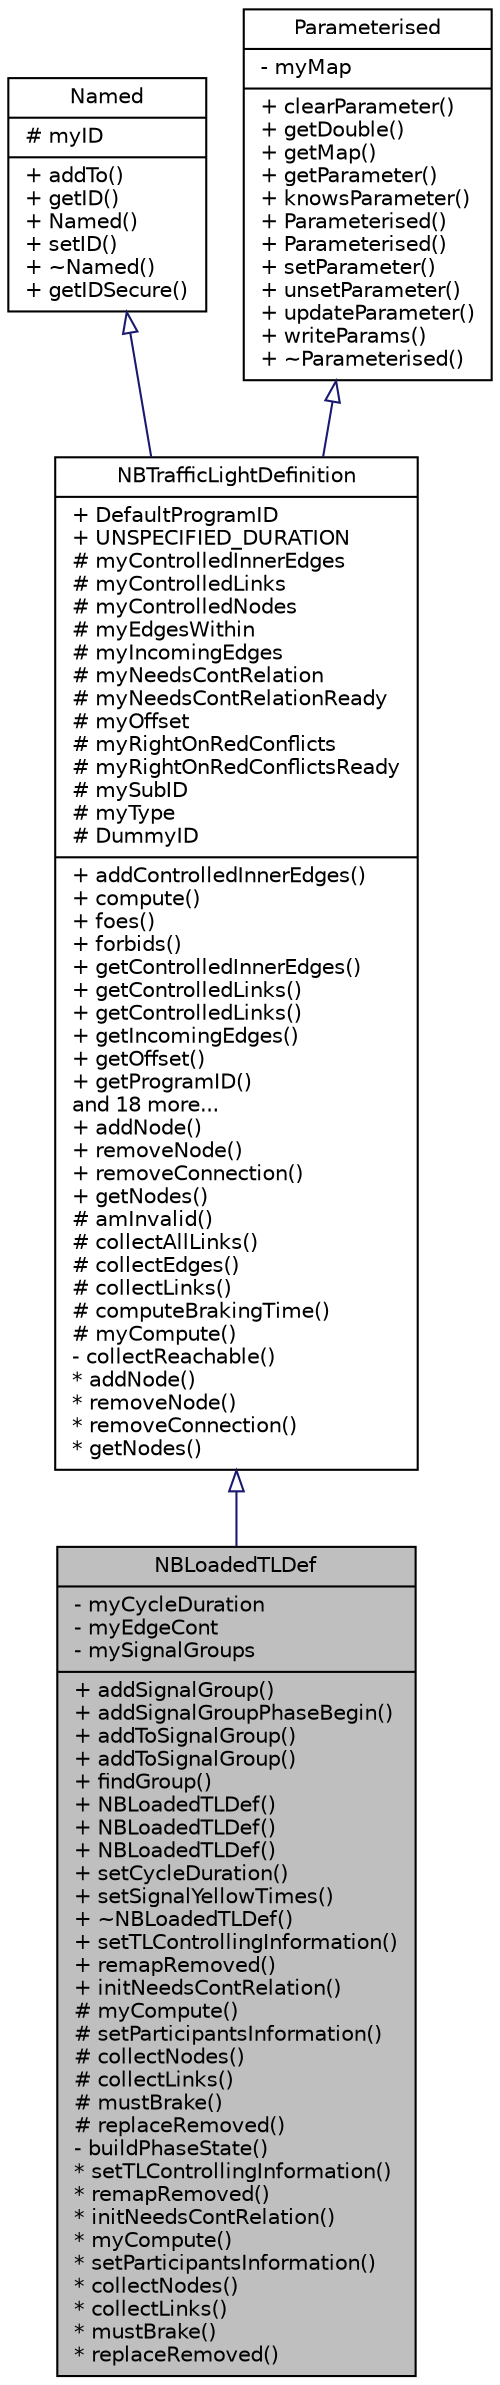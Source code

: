 digraph "NBLoadedTLDef"
{
  edge [fontname="Helvetica",fontsize="10",labelfontname="Helvetica",labelfontsize="10"];
  node [fontname="Helvetica",fontsize="10",shape=record];
  Node0 [label="{NBLoadedTLDef\n|- myCycleDuration\l- myEdgeCont\l- mySignalGroups\l|+ addSignalGroup()\l+ addSignalGroupPhaseBegin()\l+ addToSignalGroup()\l+ addToSignalGroup()\l+ findGroup()\l+ NBLoadedTLDef()\l+ NBLoadedTLDef()\l+ NBLoadedTLDef()\l+ setCycleDuration()\l+ setSignalYellowTimes()\l+ ~NBLoadedTLDef()\l+ setTLControllingInformation()\l+ remapRemoved()\l+ initNeedsContRelation()\l# myCompute()\l# setParticipantsInformation()\l# collectNodes()\l# collectLinks()\l# mustBrake()\l# replaceRemoved()\l- buildPhaseState()\l* setTLControllingInformation()\l* remapRemoved()\l* initNeedsContRelation()\l* myCompute()\l* setParticipantsInformation()\l* collectNodes()\l* collectLinks()\l* mustBrake()\l* replaceRemoved()\l}",height=0.2,width=0.4,color="black", fillcolor="grey75", style="filled", fontcolor="black"];
  Node1 -> Node0 [dir="back",color="midnightblue",fontsize="10",style="solid",arrowtail="onormal",fontname="Helvetica"];
  Node1 [label="{NBTrafficLightDefinition\n|+ DefaultProgramID\l+ UNSPECIFIED_DURATION\l# myControlledInnerEdges\l# myControlledLinks\l# myControlledNodes\l# myEdgesWithin\l# myIncomingEdges\l# myNeedsContRelation\l# myNeedsContRelationReady\l# myOffset\l# myRightOnRedConflicts\l# myRightOnRedConflictsReady\l# mySubID\l# myType\l# DummyID\l|+ addControlledInnerEdges()\l+ compute()\l+ foes()\l+ forbids()\l+ getControlledInnerEdges()\l+ getControlledLinks()\l+ getControlledLinks()\l+ getIncomingEdges()\l+ getOffset()\l+ getProgramID()\land 18 more...\l+ addNode()\l+ removeNode()\l+ removeConnection()\l+ getNodes()\l# amInvalid()\l# collectAllLinks()\l# collectEdges()\l# collectLinks()\l# computeBrakingTime()\l# myCompute()\l- collectReachable()\l* addNode()\l* removeNode()\l* removeConnection()\l* getNodes()\l}",height=0.2,width=0.4,color="black", fillcolor="white", style="filled",URL="$d3/de8/class_n_b_traffic_light_definition.html",tooltip="The base class for traffic light logic definitions. "];
  Node2 -> Node1 [dir="back",color="midnightblue",fontsize="10",style="solid",arrowtail="onormal",fontname="Helvetica"];
  Node2 [label="{Named\n|# myID\l|+ addTo()\l+ getID()\l+ Named()\l+ setID()\l+ ~Named()\l+ getIDSecure()\l}",height=0.2,width=0.4,color="black", fillcolor="white", style="filled",URL="$d5/dbf/class_named.html",tooltip="Base class for objects which have an id. "];
  Node3 -> Node1 [dir="back",color="midnightblue",fontsize="10",style="solid",arrowtail="onormal",fontname="Helvetica"];
  Node3 [label="{Parameterised\n|- myMap\l|+ clearParameter()\l+ getDouble()\l+ getMap()\l+ getParameter()\l+ knowsParameter()\l+ Parameterised()\l+ Parameterised()\l+ setParameter()\l+ unsetParameter()\l+ updateParameter()\l+ writeParams()\l+ ~Parameterised()\l}",height=0.2,width=0.4,color="black", fillcolor="white", style="filled",URL="$d7/dc7/class_parameterised.html",tooltip="An upper class for objects with additional parameters. "];
}
